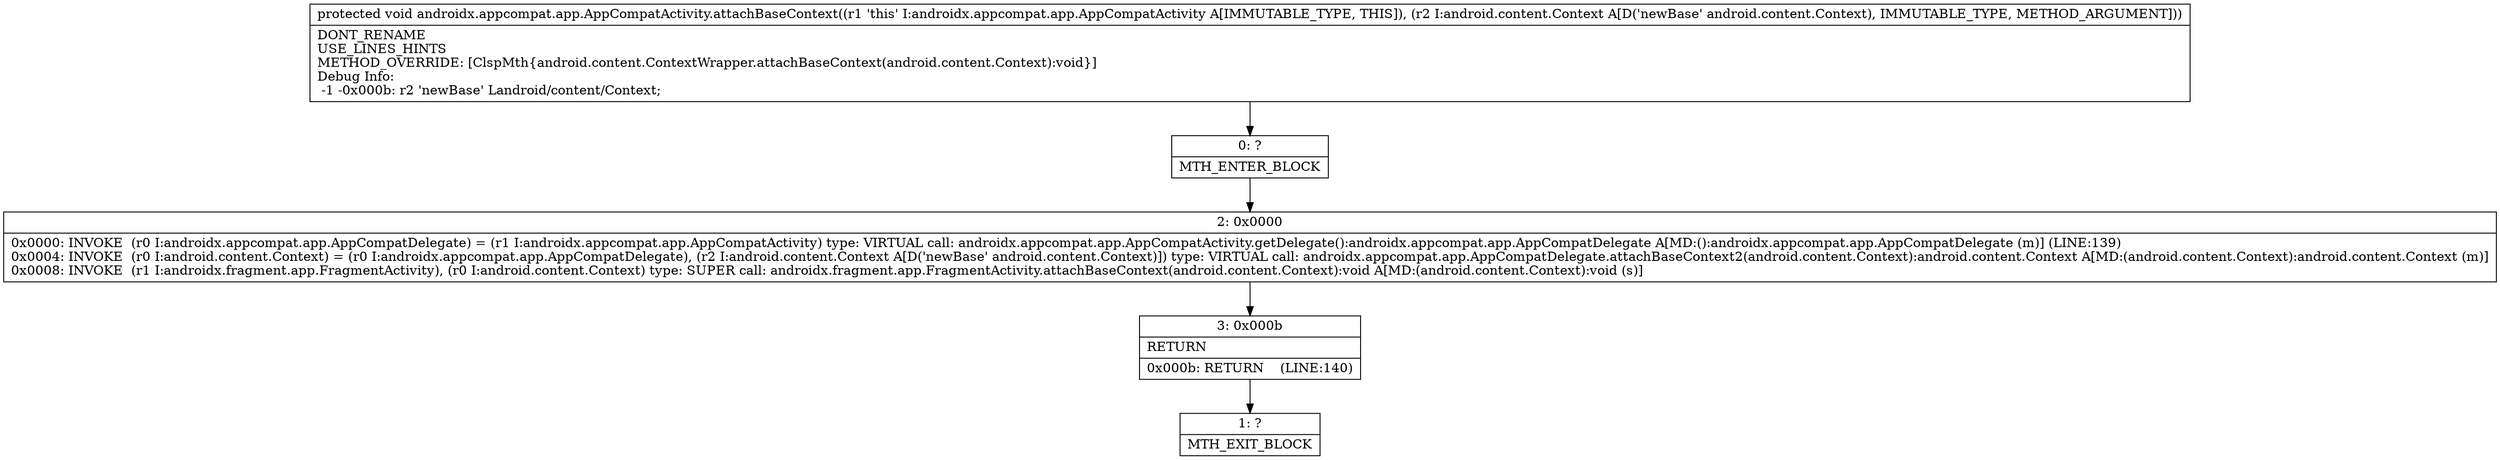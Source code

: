 digraph "CFG forandroidx.appcompat.app.AppCompatActivity.attachBaseContext(Landroid\/content\/Context;)V" {
Node_0 [shape=record,label="{0\:\ ?|MTH_ENTER_BLOCK\l}"];
Node_2 [shape=record,label="{2\:\ 0x0000|0x0000: INVOKE  (r0 I:androidx.appcompat.app.AppCompatDelegate) = (r1 I:androidx.appcompat.app.AppCompatActivity) type: VIRTUAL call: androidx.appcompat.app.AppCompatActivity.getDelegate():androidx.appcompat.app.AppCompatDelegate A[MD:():androidx.appcompat.app.AppCompatDelegate (m)] (LINE:139)\l0x0004: INVOKE  (r0 I:android.content.Context) = (r0 I:androidx.appcompat.app.AppCompatDelegate), (r2 I:android.content.Context A[D('newBase' android.content.Context)]) type: VIRTUAL call: androidx.appcompat.app.AppCompatDelegate.attachBaseContext2(android.content.Context):android.content.Context A[MD:(android.content.Context):android.content.Context (m)]\l0x0008: INVOKE  (r1 I:androidx.fragment.app.FragmentActivity), (r0 I:android.content.Context) type: SUPER call: androidx.fragment.app.FragmentActivity.attachBaseContext(android.content.Context):void A[MD:(android.content.Context):void (s)]\l}"];
Node_3 [shape=record,label="{3\:\ 0x000b|RETURN\l|0x000b: RETURN    (LINE:140)\l}"];
Node_1 [shape=record,label="{1\:\ ?|MTH_EXIT_BLOCK\l}"];
MethodNode[shape=record,label="{protected void androidx.appcompat.app.AppCompatActivity.attachBaseContext((r1 'this' I:androidx.appcompat.app.AppCompatActivity A[IMMUTABLE_TYPE, THIS]), (r2 I:android.content.Context A[D('newBase' android.content.Context), IMMUTABLE_TYPE, METHOD_ARGUMENT]))  | DONT_RENAME\lUSE_LINES_HINTS\lMETHOD_OVERRIDE: [ClspMth\{android.content.ContextWrapper.attachBaseContext(android.content.Context):void\}]\lDebug Info:\l  \-1 \-0x000b: r2 'newBase' Landroid\/content\/Context;\l}"];
MethodNode -> Node_0;Node_0 -> Node_2;
Node_2 -> Node_3;
Node_3 -> Node_1;
}

